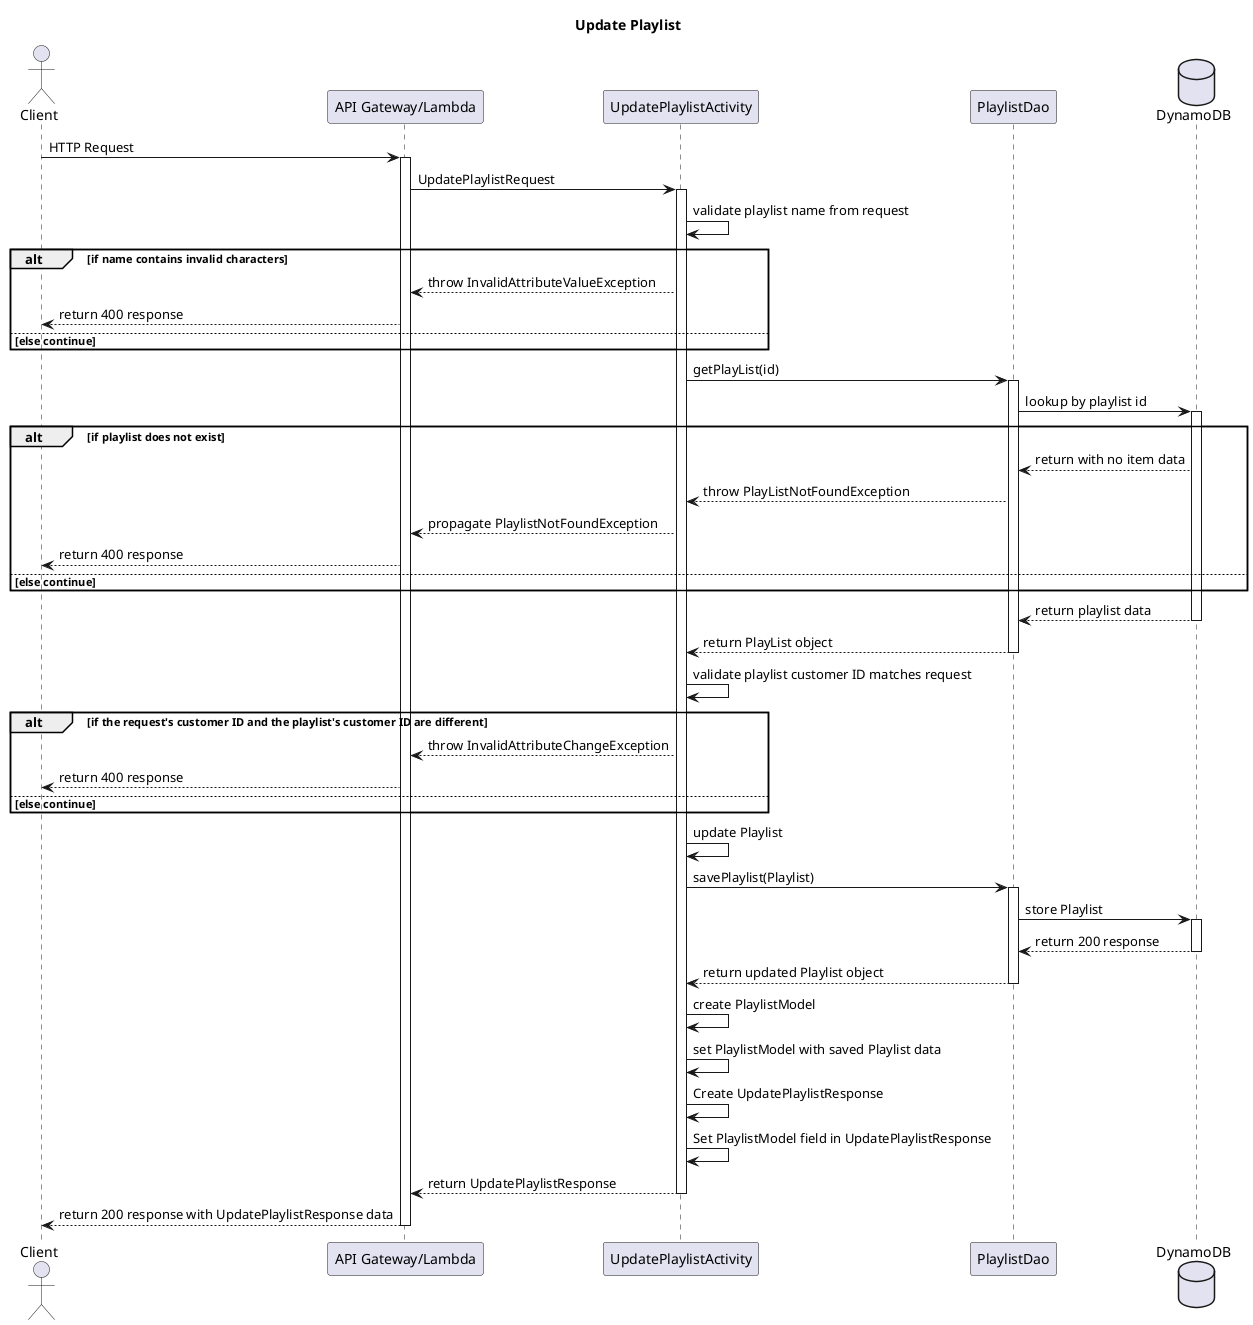 @startuml

actor "Client" as client
participant "API Gateway/Lambda" as apiGateway
participant "UpdatePlaylistActivity" as updatePlaylistActivity
participant "PlaylistDao" as playlistDao
database "DynamoDB" as dynamoDB

title Update Playlist

client -> apiGateway : HTTP Request
activate apiGateway

apiGateway -> updatePlaylistActivity : UpdatePlaylistRequest
activate updatePlaylistActivity

updatePlaylistActivity -> updatePlaylistActivity : validate playlist name from request

alt if name contains invalid characters
updatePlaylistActivity --> apiGateway : throw InvalidAttributeValueException
apiGateway --> client: return 400 response

else else continue
end

updatePlaylistActivity -> playlistDao : getPlayList(id)
activate playlistDao

playlistDao -> dynamoDB : lookup by playlist id
activate dynamoDB

alt if playlist does not exist
dynamoDB --> playlistDao : return with no item data
playlistDao --> updatePlaylistActivity: throw PlayListNotFoundException
updatePlaylistActivity --> apiGateway: propagate PlaylistNotFoundException
apiGateway --> client: return 400 response
else else continue
end

dynamoDB --> playlistDao: return playlist data
deactivate dynamoDB

playlistDao --> updatePlaylistActivity : return PlayList object
deactivate playlistDao

updatePlaylistActivity -> updatePlaylistActivity : validate playlist customer ID matches request
alt if the request's customer ID and the playlist's customer ID are different
updatePlaylistActivity --> apiGateway: throw InvalidAttributeChangeException
apiGateway --> client: return 400 response

else else continue
end


updatePlaylistActivity -> updatePlaylistActivity: update Playlist

updatePlaylistActivity -> playlistDao : savePlaylist(Playlist)
activate playlistDao

playlistDao -> dynamoDB : store Playlist
activate dynamoDB

dynamoDB --> playlistDao : return 200 response
deactivate dynamoDB

playlistDao --> updatePlaylistActivity : return updated Playlist object
deactivate playlistDao

updatePlaylistActivity -> updatePlaylistActivity: create PlaylistModel

updatePlaylistActivity -> updatePlaylistActivity: set PlaylistModel with saved Playlist data

updatePlaylistActivity -> updatePlaylistActivity: Create UpdatePlaylistResponse
updatePlaylistActivity -> updatePlaylistActivity: Set PlaylistModel field in UpdatePlaylistResponse

updatePlaylistActivity --> apiGateway : return UpdatePlaylistResponse
deactivate updatePlaylistActivity

apiGateway --> client : return 200 response with UpdatePlaylistResponse data
deactivate apiGateway

@enduml
